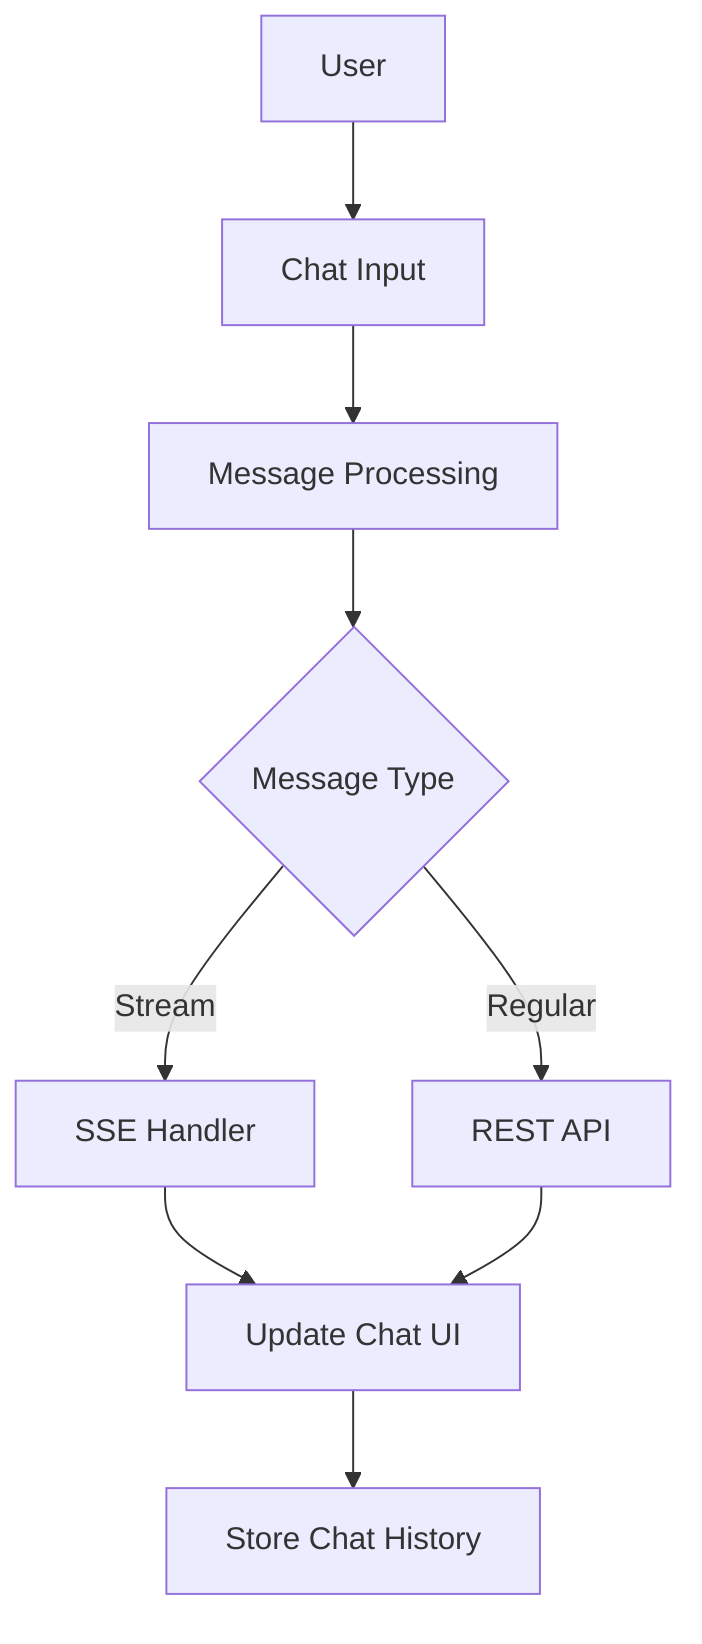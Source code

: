 graph TD
    A[User] --> B[Chat Input]
    B --> C[Message Processing]
    C --> D{Message Type}
    D -->|Stream| E[SSE Handler]
    D -->|Regular| F[REST API]
    E --> G[Update Chat UI]
    F --> G
    G --> H[Store Chat History]